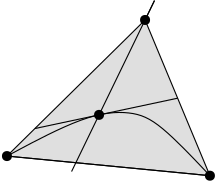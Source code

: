 <?xml version="1.0"?>
<!DOCTYPE ipe SYSTEM "ipe.dtd">
<ipe version="70000" creator="ipe6upgrade">
<info created="D:20061031170928" modified="D:20061204101120"/>
<ipestyle name="ipe6">
<color name="red" value="1 0 0"/>
<color name="green" value="0 1 0"/>
<color name="blue" value="0 0 1"/>
<color name="yellow" value="1 1 0"/>
<color name="gray1" value="0.125"/>
<color name="gray2" value="0.25"/>
<color name="gray3" value="0.375"/>
<color name="gray4" value="0.5"/>
<color name="gray5" value="0.625"/>
<color name="gray6" value="0.75"/>
<color name="gray7" value="0.875"/>
<dashstyle name="dashed" value="[4] 0"/>
<dashstyle name="dotted" value="[1 3] 0"/>
<dashstyle name="dash dotted" value="[4 2 1 2] 0"/>
<dashstyle name="dash dot dotted" value="[4 2 1 2 1 2] 0"/>
<pen name="heavier" value="0.8"/>
<pen name="fat" value="1.2"/>
<pen name="ultrafat" value="2"/>
<textsize name="large" value="\large"/>
<textsize name="Large" value="\Large"/>
<textsize name="LARGE" value="\LARGE"/>
<textsize name="huge" value="\huge"/>
<textsize name="Huge" value="\Huge"/>
<textsize name="small" value="\small"/>
<textsize name="footnote" value="\footnotesize"/>
<textsize name="tiny" value="\tiny"/>
<symbolsize name="small" value="2"/>
<symbolsize name="tiny" value="1.1"/>
<symbolsize name="large" value="5"/>
<arrowsize name="small" value="5"/>
<arrowsize name="tiny" value="3"/>
<arrowsize name="large" value="10"/>
<symbol name="mark/circle(sx)" transformations="translations">
<path fill="sym-stroke">
0.6 0 0 0.6 0 0 e 0.4 0 0 0.4 0 0 e
</path></symbol>
<symbol name="mark/disk(sx)" transformations="translations">
<path fill="sym-stroke">
0.6 0 0 0.6 0 0 e
</path></symbol>
<symbol name="mark/fdisk(sfx)" transformations="translations">
<group><path fill="sym-stroke" fillrule="eofill">
0.6 0 0 0.6 0 0 e 0.4 0 0 0.4 0 0 e
</path><path fill="sym-fill">
0.4 0 0 0.4 0 0 e
</path></group></symbol>
<symbol name="mark/box(sx)" transformations="translations">
<path fill="sym-stroke" fillrule="eofill">
-0.6 -0.6 m 0.6 -0.6 l 0.6 0.6 l -0.6 0.6 l h -0.4 -0.4 m 0.4 -0.4 l 0.4 0.4 l -0.4 0.4 l h</path></symbol>
<symbol name="mark/square(sx)" transformations="translations">
<path fill="sym-stroke">
-0.6 -0.6 m 0.6 -0.6 l 0.6 0.6 l -0.6 0.6 l h</path></symbol>
<symbol name="mark/fsquare(sfx)" transformations="translations">
<group><path fill="sym-stroke" fillrule="eofill">
-0.6 -0.6 m 0.6 -0.6 l 0.6 0.6 l -0.6 0.6 l h-0.4 -0.4 m 0.4 -0.4 l 0.4 0.4 l -0.4 0.4 l h</path><path fill="sym-fill">
-0.4 -0.4 m 0.4 -0.4 l 0.4 0.4 l -0.4 0.4 l h</path></group></symbol>
<symbol name="mark/cross(sx)" transformations="translations">
<group><path fill="sym-stroke">
-0.43 -0.57 m 0.57 0.43 l 0.43 0.57 l -0.57 -0.43 l h</path><path fill="sym-stroke">
-0.43 0.57 m 0.57 -0.43 l 0.43 -0.57 l -0.57 0.43 l h</path>
</group></symbol>
<textstyle name="center" begin="\begin{center}"
end="\end{center}"/>
<textstyle name="itemize" begin="\begin{itemize}"
end="\end{itemize}"/>
<textstyle name="item" begin="\begin{itemize}\item{}"
end="\end{itemize}"/>
</ipestyle>
<page>
<layer name="alpha"/>
<view layers="alpha" active="alpha"/>
<path layer="alpha" stroke="black" pen="normal" matrix="0.6 0 0 0.6 100.683 67.5104" fill="gray7">
273.686 209.917 m
190.814 128.26 l
312.599 116.483 l
h
</path>
<path stroke="black" pen="normal" matrix="0.6 0 0 0.6 100.683 67.5104">
190.814 128.26 m
312.599 116.483 l
</path>
<use name="mark/disk(sx)" pos="190.814 128.26" matrix="0.6 0 0 0.6 100.683 67.5104" size="normal" stroke="black"/>
<use name="mark/disk(sx)" pos="312.599 116.483" matrix="0.6 0 0 0.6 100.683 67.5104" size="normal" stroke="black"/>
<path stroke="black" pen="normal" matrix="0.6 0 0 0.6 103.873 74.3045">
274.019 210.245 m
224.271 107.651 l
</path>
<use name="mark/disk(sx)" pos="273.686 209.917" matrix="0.6 0 0 0.6 100.683 67.5104" size="normal" stroke="black"/>
<path stroke="black" pen="normal" matrix="0.6 0 0 0.6 100.683 67.5104">
190.814 128.26 m
238.591 153.688
265.625 155.561
281.952 148.87
312.599 116.483 s
</path>
<use name="mark/disk(sx)" pos="246.073 152.972" matrix="0.6 0 0 0.6 100.683 67.5104" size="normal" stroke="black"/>
<path stroke="black" pen="normal" matrix="0.6 0 0 0.6 100.683 67.5104">
273.686 209.917 m
279.336 221.569 l
</path>
<path stroke="black" pen="normal" matrix="0.6 0 0 0.6 100.683 67.5104">
246.073 152.972 m
293.229 162.993 l
</path>
<path stroke="black" pen="normal" matrix="0.6 0 0 0.6 100.683 67.5104">
207.596 144.796 m
246.073 152.972 l
</path>
</page>
</ipe>
